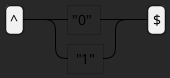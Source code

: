 {
  "sha1": "5oyzqogpqz1d230n4393n8a8jr3iolx",
  "insertion": {
    "when": "2024-11-05T18:06:49.341Z",
    "url": "https://github.com/plantuml/plantuml/issues/1445",
    "user": "plantuml@gmail.com"
  }
}
@startregex
!theme crt-amber
^("0" | "1" )$
@enderegex

